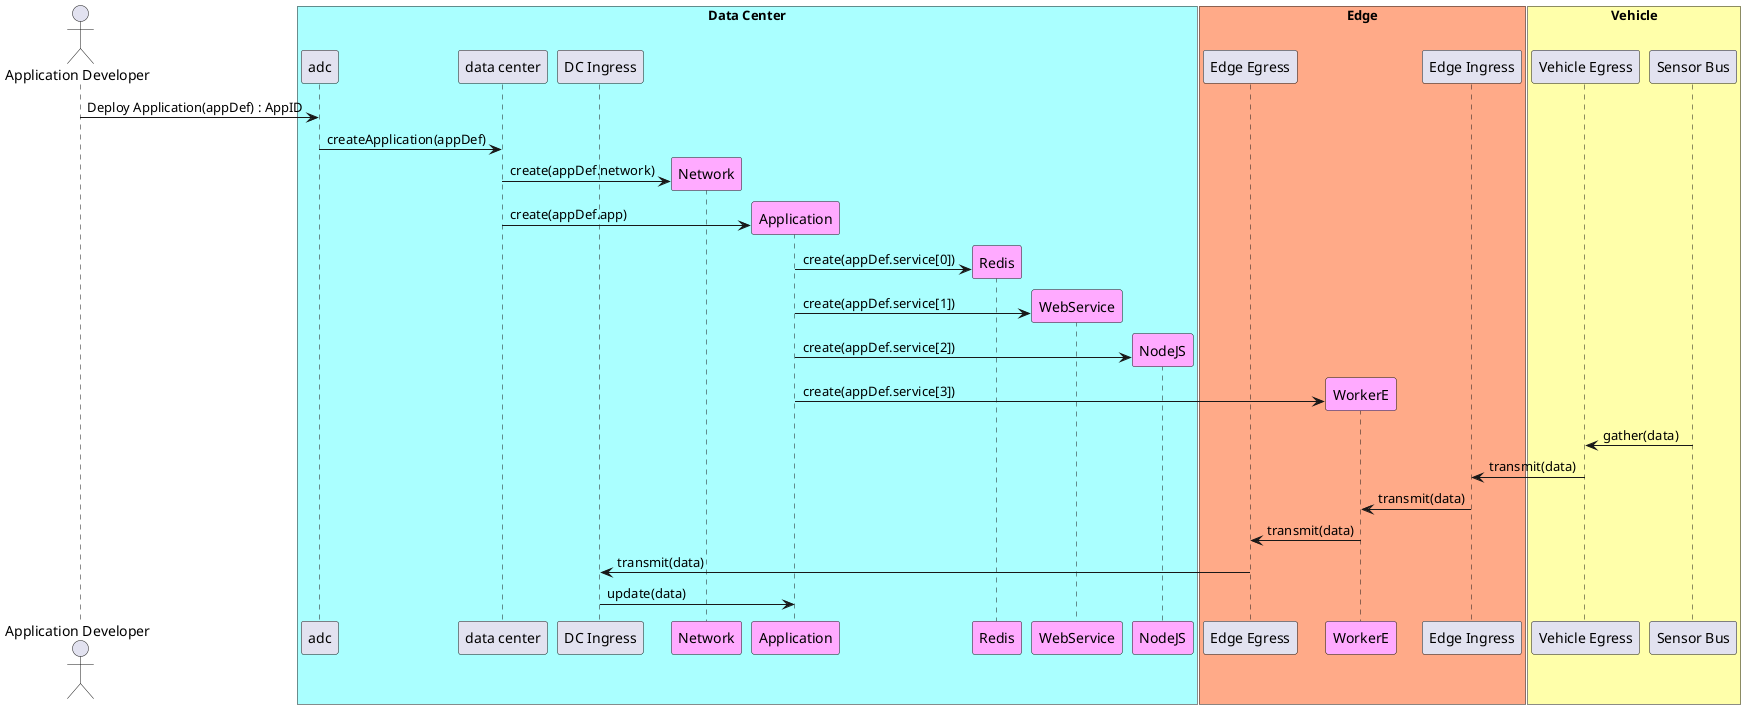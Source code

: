 @startuml
Actor "Application Developer" as dev

box "Data Center" #aaffff
    participant "adc" as S
    participant "data center" as DC
    participant "DC Ingress" as DCI
    dev -> S : Deploy Application(appDef) : AppID
    S -> DC : createApplication(appDef)
    create "Network" as net #ffaaff
    DC -> net : create(appDef.network)
    create "Application" as app #ffaaff
    DC -> app : create(appDef.app)
    create "Redis" as redis #ffaaff
    app -> redis : create(appDef.service[0])
    create "WebService" as web #ffaaff
    app -> web: create(appDef.service[1])
    create "NodeJS" as node #ffaaff
    app -> node: create(appDef.service[2])
end box
box "Edge" #ffaa88
    participant "Edge Egress" as EE
    create WorkerE as workere #ffaaff
    app -> workere: create(appDef.service[3])
    participant "Edge Ingress" as EI
end box
box "Vehicle" #ffffaa
    participant "Vehicle Egress" as CE
    participant "Sensor Bus" as CI
end box
CI -> CE : gather(data)
CE -> EI : transmit(data)
EI -> workere : transmit(data)
workere -> EE : transmit(data)
EE -> DCI : transmit(data)
DCI -> app : update(data)


@enduml
